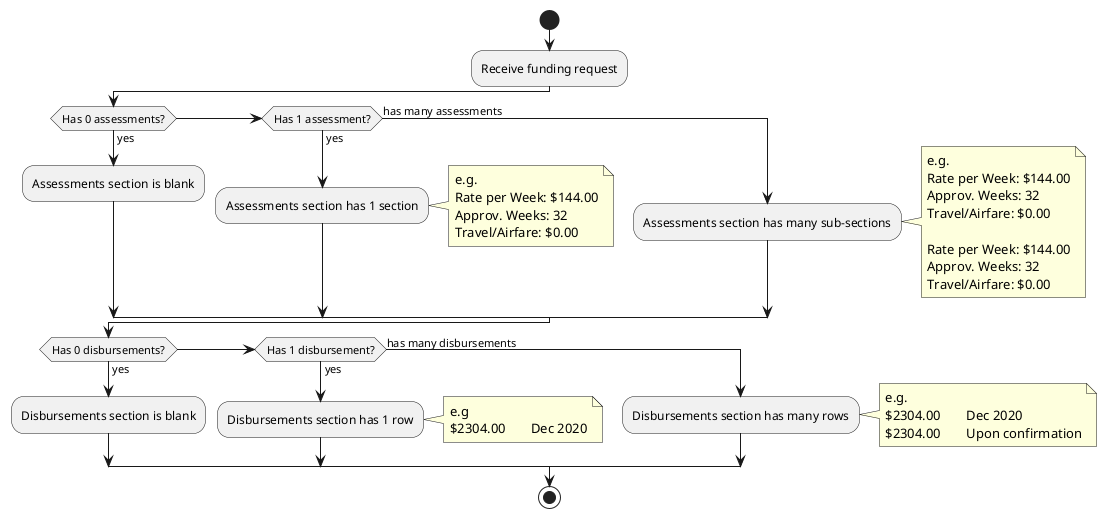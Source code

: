 'https://plantuml.com/activity-diagram-beta

@startuml
start

:Receive funding request;

if (Has 0 assessments?) then (yes)
  :Assessments section is blank;
elseif (Has 1 assessment?) then (yes)
  :Assessments section has 1 section;
  note right
    e.g.
    Rate per Week: $144.00
    Approv. Weeks: 32
    Travel/Airfare: $0.00
  end note
else (has many assessments)
  :Assessments section has many sub-sections;
  note right
    e.g.
    Rate per Week: $144.00
    Approv. Weeks: 32
    Travel/Airfare: $0.00

    Rate per Week: $144.00
    Approv. Weeks: 32
    Travel/Airfare: $0.00
  end note
endif

if (Has 0 disbursements?) then (yes)
  :Disbursements section is blank;
elseif (Has 1 disbursement?) then (yes)
  :Disbursements section has 1 row;
  note right
  e.g
  $2304.00 	Dec 2020
  end note
else (has many disbursements)
  :Disbursements section has many rows;
  note right
    e.g.
    $2304.00 	Dec 2020
    $2304.00 	Upon confirmation
  end note
endif

stop
@enduml
